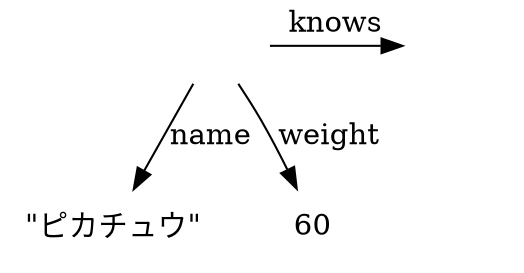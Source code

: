digraph g {
  {
    rank=same
    mew [image="../img/mew.png",label="",shape="none"];
    pikachu [image="../img/pikachu.png",label="",shape="none"];
  }
  pikachuName [label=<"ピカチュウ">,shape="none"];
  pikachuWeight [label=<60>,shape="none"];
  pikachu -> mew [label=<knows>];
  pikachu -> pikachuName [label=<name>];
  pikachu -> pikachuWeight [label=<weight>];
}
